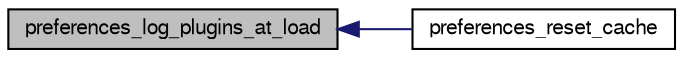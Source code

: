 digraph G
{
  bgcolor="transparent";
  edge [fontname="FreeSans",fontsize="10",labelfontname="FreeSans",labelfontsize="10"];
  node [fontname="FreeSans",fontsize="10",shape=record];
  rankdir=LR;
  Node1 [label="preferences_log_plugins_at_load",height=0.2,width=0.4,color="black", fillcolor="grey75", style="filled" fontcolor="black"];
  Node1 -> Node2 [dir=back,color="midnightblue",fontsize="10",style="solid",fontname="FreeSans"];
  Node2 [label="preferences_reset_cache",height=0.2,width=0.4,color="black",URL="$preferences_8h.html#a1773941de1cd991048a054d09bc2d646",tooltip="Resets the preference caches."];
}
